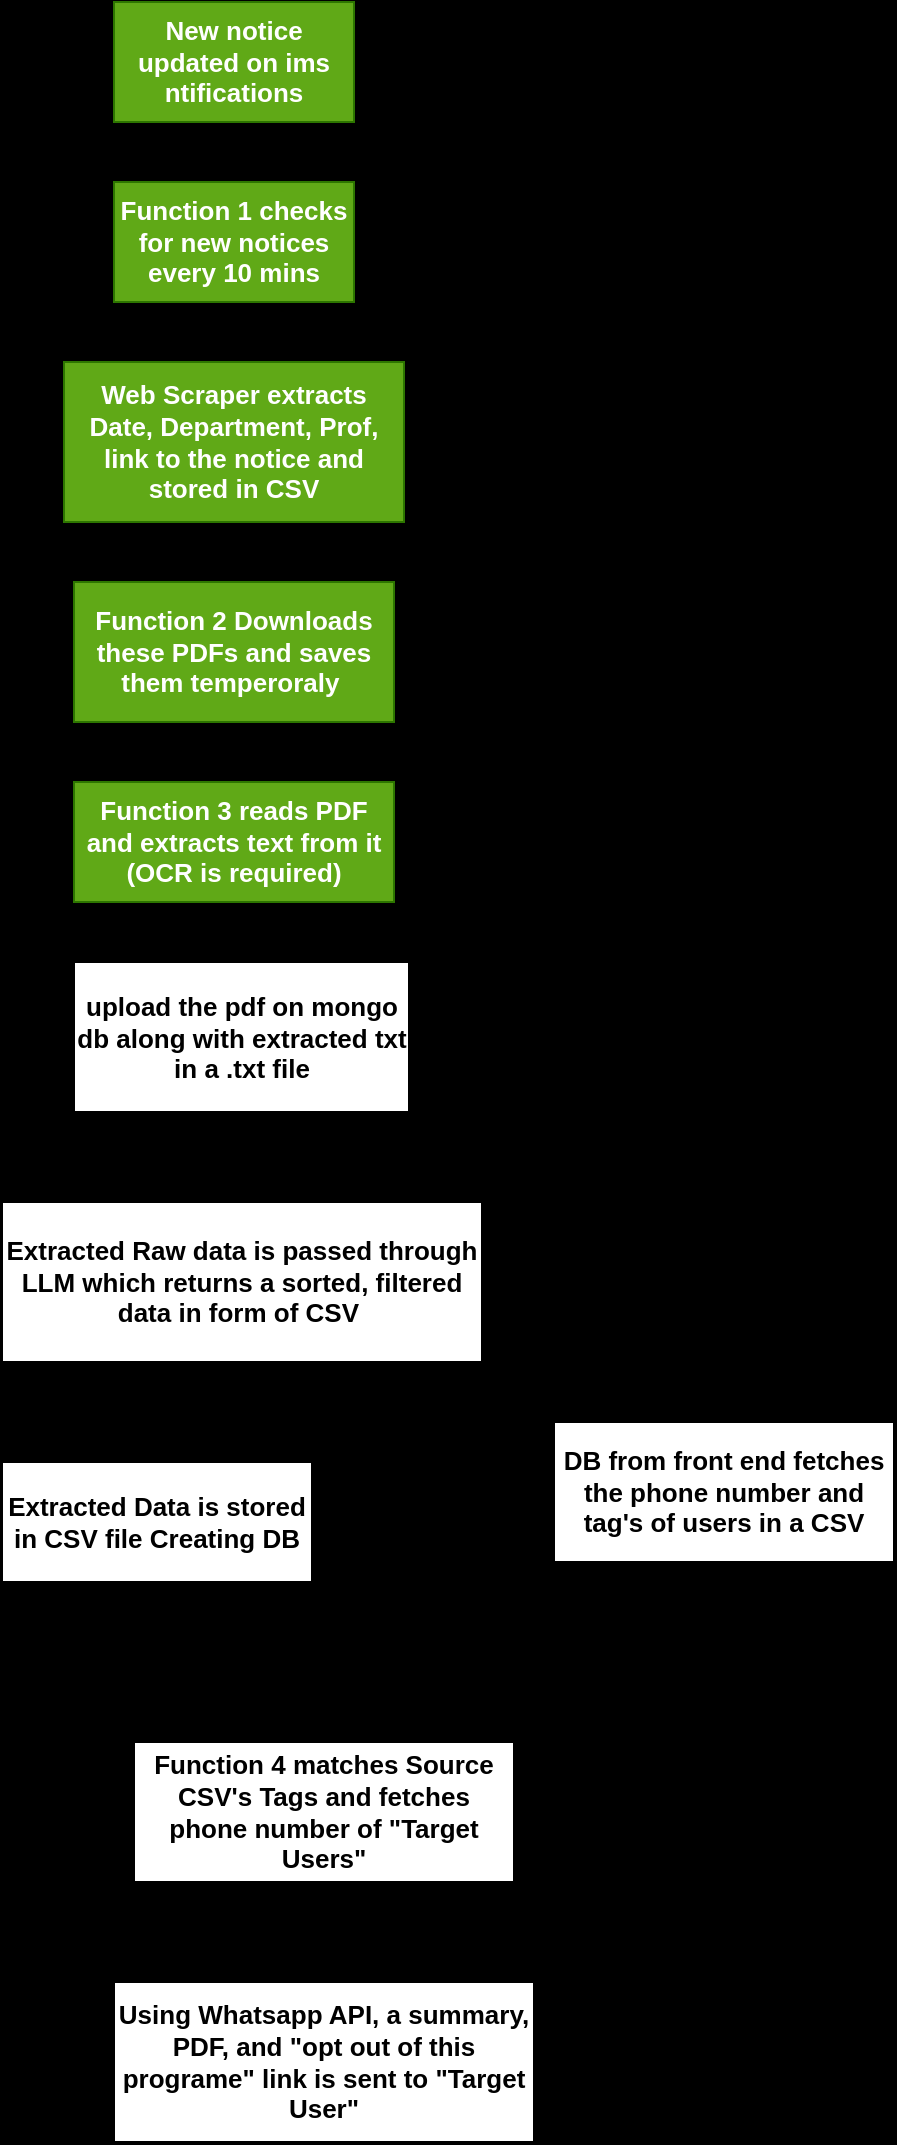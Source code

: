 <mxfile>
    <diagram id="F204PuF6LAlZG96OQvPh" name="Page-1">
        <mxGraphModel dx="1105" dy="625" grid="1" gridSize="10" guides="1" tooltips="1" connect="1" arrows="1" fold="1" page="1" pageScale="1" pageWidth="827" pageHeight="1169" background="#000000" math="0" shadow="0">
            <root>
                <mxCell id="0"/>
                <mxCell id="1" parent="0"/>
                <mxCell id="12" value="" style="edgeStyle=none;fontStyle=1;fontSize=13;labelBorderColor=none;labelPosition=center;verticalLabelPosition=middle;align=center;verticalAlign=middle;html=1;" parent="1" source="2" target="3" edge="1">
                    <mxGeometry relative="1" as="geometry"/>
                </mxCell>
                <mxCell id="2" value="New notice updated on ims ntifications" style="rounded=0;whiteSpace=wrap;fontStyle=1;fontSize=13;labelBorderColor=none;labelPosition=center;verticalLabelPosition=middle;align=center;verticalAlign=middle;html=1;fillColor=#60a917;fontColor=#ffffff;strokeColor=#2D7600;" parent="1" vertex="1">
                    <mxGeometry x="350" y="30" width="120" height="60" as="geometry"/>
                </mxCell>
                <mxCell id="13" value="" style="edgeStyle=none;fontStyle=1;fontSize=13;labelBorderColor=none;labelPosition=center;verticalLabelPosition=middle;align=center;verticalAlign=middle;html=1;" parent="1" source="3" target="4" edge="1">
                    <mxGeometry relative="1" as="geometry"/>
                </mxCell>
                <mxCell id="3" value="Function 1 checks for new notices every 10 mins" style="rounded=0;whiteSpace=wrap;fontStyle=1;fontSize=13;labelBorderColor=none;labelPosition=center;verticalLabelPosition=middle;align=center;verticalAlign=middle;html=1;fillColor=#60a917;fontColor=#ffffff;strokeColor=#2D7600;" parent="1" vertex="1">
                    <mxGeometry x="350" y="120" width="120" height="60" as="geometry"/>
                </mxCell>
                <mxCell id="14" value="" style="edgeStyle=none;fontStyle=1;fontSize=13;labelBorderColor=none;labelPosition=center;verticalLabelPosition=middle;align=center;verticalAlign=middle;html=1;" parent="1" source="4" target="5" edge="1">
                    <mxGeometry relative="1" as="geometry"/>
                </mxCell>
                <mxCell id="4" value="Web Scraper extracts Date, Department, Prof, link to the notice and stored in CSV&lt;br&gt;" style="rounded=0;whiteSpace=wrap;fontStyle=1;fontSize=13;labelBorderColor=none;labelPosition=center;verticalLabelPosition=middle;align=center;verticalAlign=middle;html=1;fillColor=#60a917;fontColor=#ffffff;strokeColor=#2D7600;" parent="1" vertex="1">
                    <mxGeometry x="325" y="210" width="170" height="80" as="geometry"/>
                </mxCell>
                <mxCell id="15" value="" style="edgeStyle=none;fontStyle=1;fontSize=13;labelBorderColor=none;labelPosition=center;verticalLabelPosition=middle;align=center;verticalAlign=middle;html=1;" parent="1" source="5" target="6" edge="1">
                    <mxGeometry relative="1" as="geometry"/>
                </mxCell>
                <mxCell id="5" value="Function 2 Downloads these PDFs and saves them temperoraly&amp;nbsp;&lt;br&gt;" style="rounded=0;whiteSpace=wrap;fontStyle=1;fontSize=13;labelBorderColor=none;labelPosition=center;verticalLabelPosition=middle;align=center;verticalAlign=middle;html=1;fillColor=#60a917;fontColor=#ffffff;strokeColor=#2D7600;" parent="1" vertex="1">
                    <mxGeometry x="330" y="320" width="160" height="70" as="geometry"/>
                </mxCell>
                <mxCell id="26" value="" style="edgeStyle=none;sketch=0;hachureGap=4;jiggle=2;curveFitting=1;fontFamily=Helvetica;fontSize=13;fontStyle=1;labelBorderColor=none;labelPosition=center;verticalLabelPosition=middle;align=center;verticalAlign=middle;html=1;" edge="1" parent="1" source="6" target="23">
                    <mxGeometry relative="1" as="geometry"/>
                </mxCell>
                <mxCell id="6" value="Function 3 reads PDF and extracts text from it (OCR is required)&lt;br&gt;" style="rounded=0;whiteSpace=wrap;fontStyle=1;fontSize=13;labelBorderColor=none;labelPosition=center;verticalLabelPosition=middle;align=center;verticalAlign=middle;html=1;fillColor=#60a917;fontColor=#ffffff;strokeColor=#2D7600;" parent="1" vertex="1">
                    <mxGeometry x="330" y="420" width="160" height="60" as="geometry"/>
                </mxCell>
                <mxCell id="27" value="" style="edgeStyle=none;sketch=0;hachureGap=4;jiggle=2;curveFitting=1;html=1;entryX=0.75;entryY=0;entryDx=0;entryDy=0;labelBorderColor=none;fontFamily=Helvetica;fontSize=13;labelPosition=center;verticalLabelPosition=middle;align=center;verticalAlign=middle;" edge="1" parent="1" source="7" target="8">
                    <mxGeometry relative="1" as="geometry"/>
                </mxCell>
                <mxCell id="7" value="Extracted Raw data is passed through LLM which returns a sorted, filtered data in form of CSV&amp;nbsp;&lt;br&gt;" style="rounded=0;whiteSpace=wrap;fontStyle=1;fontSize=13;labelBorderColor=none;labelPosition=center;verticalLabelPosition=middle;align=center;verticalAlign=middle;html=1;" parent="1" vertex="1">
                    <mxGeometry x="294" y="630" width="240" height="80" as="geometry"/>
                </mxCell>
                <mxCell id="20" value="" style="edgeStyle=none;entryX=0.5;entryY=0;entryDx=0;entryDy=0;fontStyle=1;fontSize=13;labelBorderColor=none;labelPosition=center;verticalLabelPosition=middle;align=center;verticalAlign=middle;html=1;" parent="1" source="8" target="10" edge="1">
                    <mxGeometry relative="1" as="geometry"/>
                </mxCell>
                <mxCell id="8" value="Extracted Data is stored in CSV file Creating DB&lt;br&gt;" style="rounded=0;whiteSpace=wrap;fontStyle=1;fontSize=13;labelBorderColor=none;labelPosition=center;verticalLabelPosition=middle;align=center;verticalAlign=middle;html=1;" parent="1" vertex="1">
                    <mxGeometry x="294" y="760" width="155" height="60" as="geometry"/>
                </mxCell>
                <mxCell id="19" value="" style="edgeStyle=none;entryX=0.5;entryY=0;entryDx=0;entryDy=0;fontStyle=1;fontSize=13;labelBorderColor=none;labelPosition=center;verticalLabelPosition=middle;align=center;verticalAlign=middle;html=1;" parent="1" source="9" target="10" edge="1">
                    <mxGeometry relative="1" as="geometry"/>
                </mxCell>
                <mxCell id="9" value="DB from front end fetches the phone number and tag&amp;#39;s of users in a CSV" style="rounded=0;whiteSpace=wrap;fontStyle=1;fontSize=13;labelBorderColor=none;labelPosition=center;verticalLabelPosition=middle;align=center;verticalAlign=middle;html=1;" parent="1" vertex="1">
                    <mxGeometry x="570" y="740" width="170" height="70" as="geometry"/>
                </mxCell>
                <mxCell id="21" value="" style="edgeStyle=none;fontStyle=1;fontSize=13;labelBorderColor=none;labelPosition=center;verticalLabelPosition=middle;align=center;verticalAlign=middle;html=1;" parent="1" source="10" target="11" edge="1">
                    <mxGeometry relative="1" as="geometry"/>
                </mxCell>
                <mxCell id="10" value="Function 4 matches Source CSV&amp;#39;s Tags and fetches phone number of &amp;quot;Target Users&amp;quot;" style="rounded=0;whiteSpace=wrap;fontStyle=1;fontSize=13;labelBorderColor=none;labelPosition=center;verticalLabelPosition=middle;align=center;verticalAlign=middle;html=1;" parent="1" vertex="1">
                    <mxGeometry x="360" y="900" width="190" height="70" as="geometry"/>
                </mxCell>
                <mxCell id="11" value="Using Whatsapp API, a summary, PDF, and &quot;opt out of this programe&quot; link is sent to &quot;Target User&quot;&lt;br&gt;" style="rounded=0;whiteSpace=wrap;fontStyle=1;fontSize=13;labelBorderColor=none;labelPosition=center;verticalLabelPosition=middle;align=center;verticalAlign=middle;html=1;" parent="1" vertex="1">
                    <mxGeometry x="350" y="1020" width="210" height="80" as="geometry"/>
                </mxCell>
                <mxCell id="25" value="" style="edgeStyle=none;hachureGap=4;fontFamily=Helvetica;fontSize=13;fontStyle=1;labelBorderColor=none;labelPosition=center;verticalLabelPosition=middle;align=center;verticalAlign=middle;html=1;" edge="1" parent="1" source="23" target="7">
                    <mxGeometry relative="1" as="geometry"/>
                </mxCell>
                <mxCell id="23" value="upload the pdf on mongo db along with extracted txt in a .txt file" style="rounded=0;whiteSpace=wrap;hachureGap=4;fontFamily=Helvetica;fontSize=13;fontStyle=1;labelBorderColor=none;labelPosition=center;verticalLabelPosition=middle;align=center;verticalAlign=middle;html=1;" vertex="1" parent="1">
                    <mxGeometry x="330" y="510" width="167.5" height="75" as="geometry"/>
                </mxCell>
            </root>
        </mxGraphModel>
    </diagram>
</mxfile>